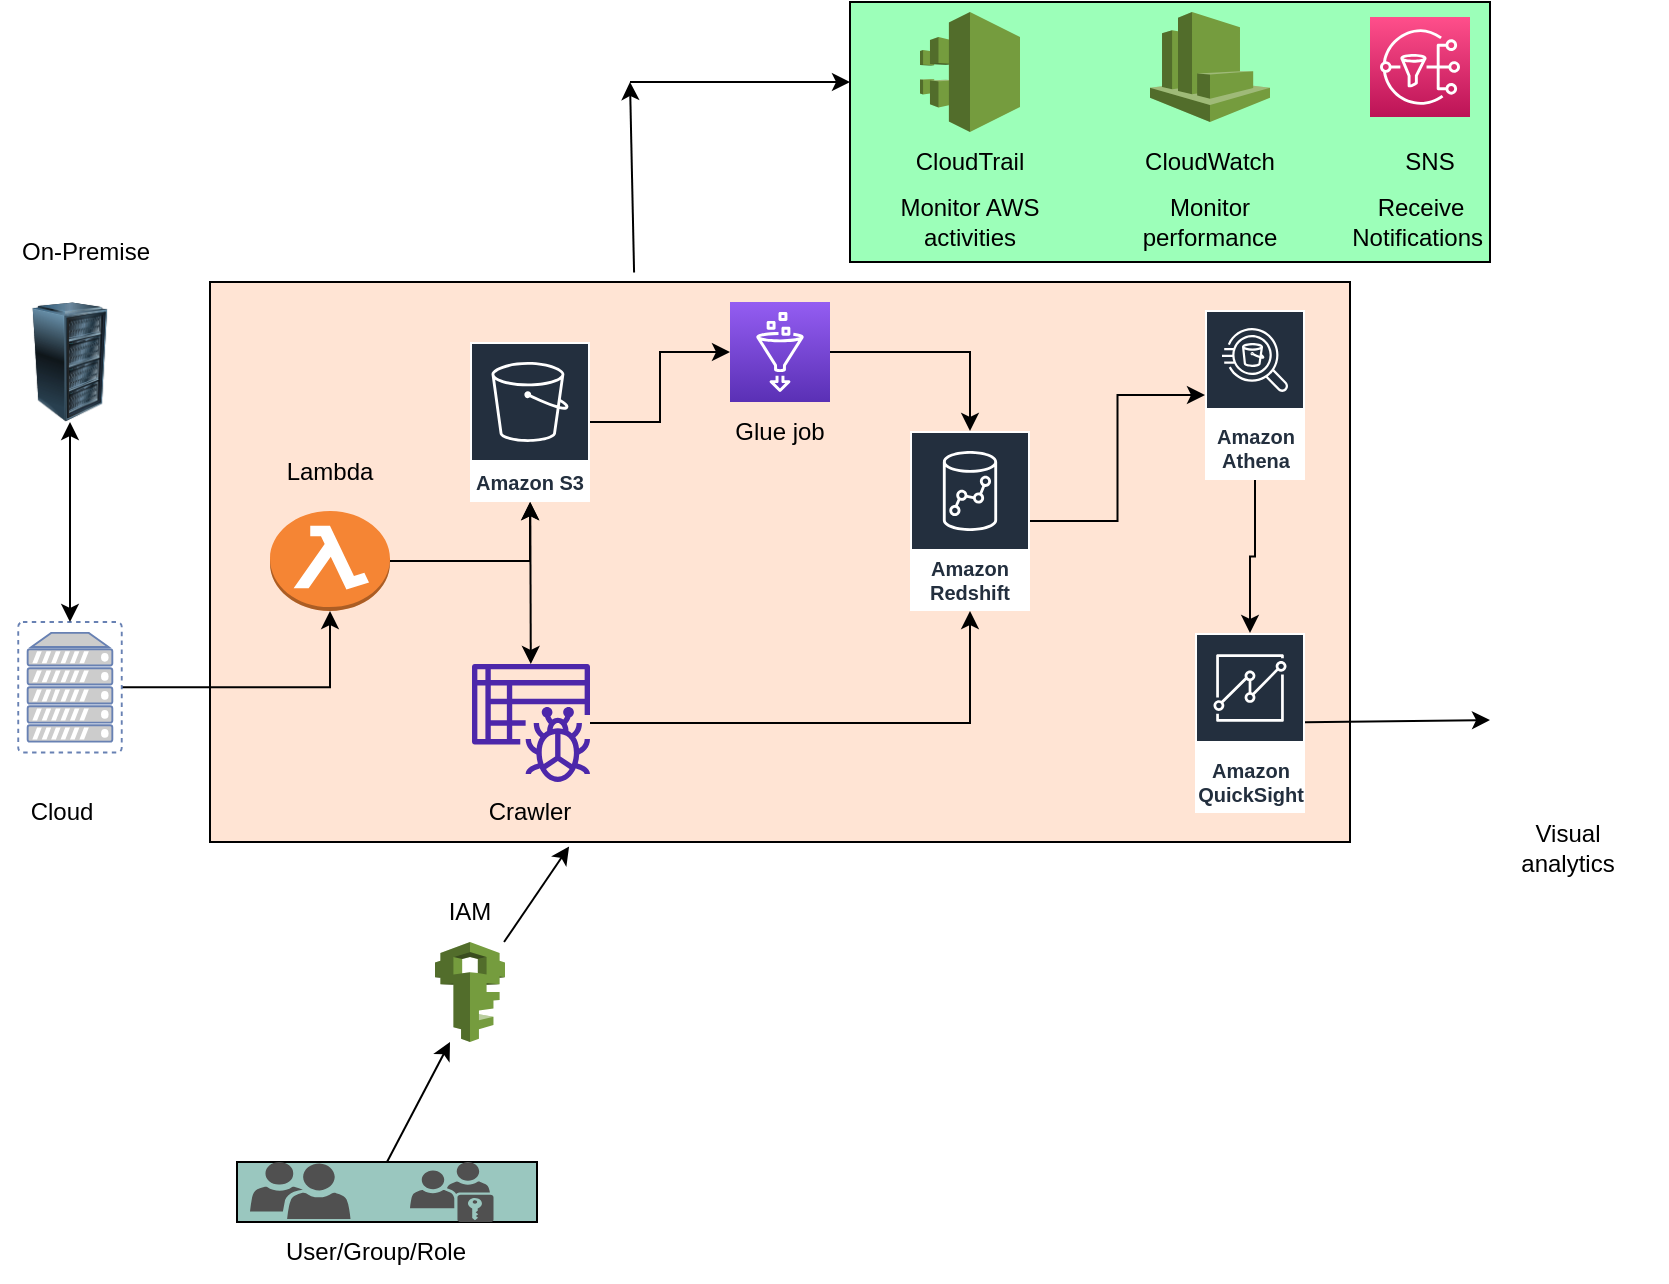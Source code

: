 <mxfile version="21.1.1" type="device">
  <diagram name="Page-1" id="--raG2QksG3-SMzAUWRV">
    <mxGraphModel dx="774" dy="575" grid="1" gridSize="10" guides="1" tooltips="1" connect="1" arrows="1" fold="1" page="1" pageScale="1" pageWidth="850" pageHeight="1100" math="0" shadow="0">
      <root>
        <mxCell id="0" />
        <mxCell id="1" parent="0" />
        <mxCell id="ol1APRUKmw6faN0r31_i-56" value="" style="rounded=0;whiteSpace=wrap;html=1;fillColor=#9CFFB9;" vertex="1" parent="1">
          <mxGeometry x="430" width="320" height="130" as="geometry" />
        </mxCell>
        <mxCell id="ol1APRUKmw6faN0r31_i-28" value="" style="rounded=0;whiteSpace=wrap;html=1;fillColor=#FFE4D4;" vertex="1" parent="1">
          <mxGeometry x="110" y="140" width="570" height="280" as="geometry" />
        </mxCell>
        <mxCell id="ol1APRUKmw6faN0r31_i-18" style="edgeStyle=orthogonalEdgeStyle;rounded=0;orthogonalLoop=1;jettySize=auto;html=1;entryX=0;entryY=0.5;entryDx=0;entryDy=0;entryPerimeter=0;" edge="1" parent="1" source="ol1APRUKmw6faN0r31_i-1" target="ol1APRUKmw6faN0r31_i-4">
          <mxGeometry relative="1" as="geometry" />
        </mxCell>
        <mxCell id="ol1APRUKmw6faN0r31_i-1" value="Amazon S3" style="sketch=0;outlineConnect=0;fontColor=#232F3E;gradientColor=none;strokeColor=#ffffff;fillColor=#232F3E;dashed=0;verticalLabelPosition=middle;verticalAlign=bottom;align=center;html=1;whiteSpace=wrap;fontSize=10;fontStyle=1;spacing=3;shape=mxgraph.aws4.productIcon;prIcon=mxgraph.aws4.s3;" vertex="1" parent="1">
          <mxGeometry x="240" y="170" width="60" height="80" as="geometry" />
        </mxCell>
        <mxCell id="ol1APRUKmw6faN0r31_i-40" style="edgeStyle=orthogonalEdgeStyle;rounded=0;orthogonalLoop=1;jettySize=auto;html=1;" edge="1" parent="1" source="ol1APRUKmw6faN0r31_i-2" target="ol1APRUKmw6faN0r31_i-1">
          <mxGeometry relative="1" as="geometry" />
        </mxCell>
        <mxCell id="ol1APRUKmw6faN0r31_i-2" value="" style="outlineConnect=0;dashed=0;verticalLabelPosition=bottom;verticalAlign=top;align=center;html=1;shape=mxgraph.aws3.lambda_function;fillColor=#F58534;gradientColor=none;" vertex="1" parent="1">
          <mxGeometry x="140" y="254.5" width="60" height="50" as="geometry" />
        </mxCell>
        <mxCell id="ol1APRUKmw6faN0r31_i-55" style="edgeStyle=orthogonalEdgeStyle;rounded=0;orthogonalLoop=1;jettySize=auto;html=1;" edge="1" parent="1" source="ol1APRUKmw6faN0r31_i-3" target="ol1APRUKmw6faN0r31_i-7">
          <mxGeometry relative="1" as="geometry" />
        </mxCell>
        <mxCell id="ol1APRUKmw6faN0r31_i-3" value="" style="sketch=0;outlineConnect=0;fontColor=#232F3E;gradientColor=none;fillColor=#4D27AA;strokeColor=none;dashed=0;verticalLabelPosition=bottom;verticalAlign=top;align=center;html=1;fontSize=12;fontStyle=0;aspect=fixed;pointerEvents=1;shape=mxgraph.aws4.glue_crawlers;" vertex="1" parent="1">
          <mxGeometry x="241" y="331" width="59" height="59" as="geometry" />
        </mxCell>
        <mxCell id="ol1APRUKmw6faN0r31_i-52" style="edgeStyle=orthogonalEdgeStyle;rounded=0;orthogonalLoop=1;jettySize=auto;html=1;" edge="1" parent="1" source="ol1APRUKmw6faN0r31_i-4" target="ol1APRUKmw6faN0r31_i-7">
          <mxGeometry relative="1" as="geometry" />
        </mxCell>
        <mxCell id="ol1APRUKmw6faN0r31_i-4" value="" style="sketch=0;points=[[0,0,0],[0.25,0,0],[0.5,0,0],[0.75,0,0],[1,0,0],[0,1,0],[0.25,1,0],[0.5,1,0],[0.75,1,0],[1,1,0],[0,0.25,0],[0,0.5,0],[0,0.75,0],[1,0.25,0],[1,0.5,0],[1,0.75,0]];outlineConnect=0;fontColor=#232F3E;gradientColor=#945DF2;gradientDirection=north;fillColor=#5A30B5;strokeColor=#ffffff;dashed=0;verticalLabelPosition=bottom;verticalAlign=top;align=center;html=1;fontSize=12;fontStyle=0;aspect=fixed;shape=mxgraph.aws4.resourceIcon;resIcon=mxgraph.aws4.glue;" vertex="1" parent="1">
          <mxGeometry x="370" y="150" width="50" height="50" as="geometry" />
        </mxCell>
        <mxCell id="ol1APRUKmw6faN0r31_i-5" value="" style="outlineConnect=0;dashed=0;verticalLabelPosition=bottom;verticalAlign=top;align=center;html=1;shape=mxgraph.aws3.cloudwatch;fillColor=#759C3E;gradientColor=none;" vertex="1" parent="1">
          <mxGeometry x="580" y="5" width="60" height="55" as="geometry" />
        </mxCell>
        <mxCell id="ol1APRUKmw6faN0r31_i-42" style="edgeStyle=orthogonalEdgeStyle;rounded=0;orthogonalLoop=1;jettySize=auto;html=1;" edge="1" parent="1" source="ol1APRUKmw6faN0r31_i-6" target="ol1APRUKmw6faN0r31_i-8">
          <mxGeometry relative="1" as="geometry" />
        </mxCell>
        <mxCell id="ol1APRUKmw6faN0r31_i-6" value="Amazon Athena" style="sketch=0;outlineConnect=0;fontColor=#232F3E;gradientColor=none;strokeColor=#ffffff;fillColor=#232F3E;dashed=0;verticalLabelPosition=middle;verticalAlign=bottom;align=center;html=1;whiteSpace=wrap;fontSize=10;fontStyle=1;spacing=3;shape=mxgraph.aws4.productIcon;prIcon=mxgraph.aws4.athena;" vertex="1" parent="1">
          <mxGeometry x="607.5" y="154" width="50" height="85" as="geometry" />
        </mxCell>
        <mxCell id="ol1APRUKmw6faN0r31_i-41" style="edgeStyle=orthogonalEdgeStyle;rounded=0;orthogonalLoop=1;jettySize=auto;html=1;" edge="1" parent="1" source="ol1APRUKmw6faN0r31_i-7" target="ol1APRUKmw6faN0r31_i-6">
          <mxGeometry relative="1" as="geometry" />
        </mxCell>
        <mxCell id="ol1APRUKmw6faN0r31_i-7" value="Amazon Redshift" style="sketch=0;outlineConnect=0;fontColor=#232F3E;gradientColor=none;strokeColor=#ffffff;fillColor=#232F3E;dashed=0;verticalLabelPosition=middle;verticalAlign=bottom;align=center;html=1;whiteSpace=wrap;fontSize=10;fontStyle=1;spacing=3;shape=mxgraph.aws4.productIcon;prIcon=mxgraph.aws4.redshift;" vertex="1" parent="1">
          <mxGeometry x="460" y="214.5" width="60" height="90" as="geometry" />
        </mxCell>
        <mxCell id="ol1APRUKmw6faN0r31_i-8" value="Amazon QuickSight" style="sketch=0;outlineConnect=0;fontColor=#232F3E;gradientColor=none;strokeColor=#ffffff;fillColor=#232F3E;dashed=0;verticalLabelPosition=middle;verticalAlign=bottom;align=center;html=1;whiteSpace=wrap;fontSize=10;fontStyle=1;spacing=3;shape=mxgraph.aws4.productIcon;prIcon=mxgraph.aws4.quicksight;" vertex="1" parent="1">
          <mxGeometry x="602.5" y="315.5" width="55" height="90" as="geometry" />
        </mxCell>
        <mxCell id="ol1APRUKmw6faN0r31_i-9" value="" style="sketch=0;points=[[0,0,0],[0.25,0,0],[0.5,0,0],[0.75,0,0],[1,0,0],[0,1,0],[0.25,1,0],[0.5,1,0],[0.75,1,0],[1,1,0],[0,0.25,0],[0,0.5,0],[0,0.75,0],[1,0.25,0],[1,0.5,0],[1,0.75,0]];outlineConnect=0;fontColor=#232F3E;gradientColor=#FF4F8B;gradientDirection=north;fillColor=#BC1356;strokeColor=#ffffff;dashed=0;verticalLabelPosition=bottom;verticalAlign=top;align=center;html=1;fontSize=12;fontStyle=0;aspect=fixed;shape=mxgraph.aws4.resourceIcon;resIcon=mxgraph.aws4.sns;" vertex="1" parent="1">
          <mxGeometry x="690" y="7.5" width="50" height="50" as="geometry" />
        </mxCell>
        <mxCell id="ol1APRUKmw6faN0r31_i-10" value="" style="outlineConnect=0;dashed=0;verticalLabelPosition=bottom;verticalAlign=top;align=center;html=1;shape=mxgraph.aws3.cloudtrail;fillColor=#759C3E;gradientColor=none;" vertex="1" parent="1">
          <mxGeometry x="465" y="5" width="50" height="60" as="geometry" />
        </mxCell>
        <mxCell id="ol1APRUKmw6faN0r31_i-11" value="" style="outlineConnect=0;dashed=0;verticalLabelPosition=bottom;verticalAlign=top;align=center;html=1;shape=mxgraph.aws3.iam;fillColor=#759C3E;gradientColor=none;" vertex="1" parent="1">
          <mxGeometry x="222.5" y="470" width="35" height="50" as="geometry" />
        </mxCell>
        <mxCell id="ol1APRUKmw6faN0r31_i-12" value="" style="image;html=1;image=img/lib/clip_art/computers/Server_Rack_128x128.png" vertex="1" parent="1">
          <mxGeometry x="10" y="150" width="60" height="60" as="geometry" />
        </mxCell>
        <mxCell id="ol1APRUKmw6faN0r31_i-15" value="" style="edgeStyle=orthogonalEdgeStyle;rounded=0;orthogonalLoop=1;jettySize=auto;html=1;" edge="1" parent="1" source="ol1APRUKmw6faN0r31_i-13" target="ol1APRUKmw6faN0r31_i-2">
          <mxGeometry relative="1" as="geometry" />
        </mxCell>
        <mxCell id="ol1APRUKmw6faN0r31_i-13" value="" style="fontColor=#0066CC;verticalAlign=top;verticalLabelPosition=bottom;labelPosition=center;align=center;html=1;outlineConnect=0;fillColor=#CCCCCC;strokeColor=#6881B3;gradientColor=none;gradientDirection=north;strokeWidth=2;shape=mxgraph.networks.virtual_server;" vertex="1" parent="1">
          <mxGeometry x="14.12" y="310" width="51.75" height="65.25" as="geometry" />
        </mxCell>
        <mxCell id="ol1APRUKmw6faN0r31_i-14" value="" style="endArrow=classic;startArrow=classic;html=1;rounded=0;exitX=0.5;exitY=1;exitDx=0;exitDy=0;entryX=0.5;entryY=0;entryDx=0;entryDy=0;entryPerimeter=0;" edge="1" parent="1" source="ol1APRUKmw6faN0r31_i-12" target="ol1APRUKmw6faN0r31_i-13">
          <mxGeometry width="50" height="50" relative="1" as="geometry">
            <mxPoint x="60" y="280" as="sourcePoint" />
            <mxPoint x="40" y="280" as="targetPoint" />
          </mxGeometry>
        </mxCell>
        <mxCell id="ol1APRUKmw6faN0r31_i-20" value="" style="endArrow=classic;startArrow=classic;html=1;rounded=0;" edge="1" parent="1" source="ol1APRUKmw6faN0r31_i-1" target="ol1APRUKmw6faN0r31_i-3">
          <mxGeometry width="50" height="50" relative="1" as="geometry">
            <mxPoint x="440" y="230" as="sourcePoint" />
            <mxPoint x="420" y="260" as="targetPoint" />
          </mxGeometry>
        </mxCell>
        <mxCell id="ol1APRUKmw6faN0r31_i-22" value="" style="rounded=0;whiteSpace=wrap;html=1;fillColor=#9AC7BF;" vertex="1" parent="1">
          <mxGeometry x="123.5" y="580" width="150" height="30" as="geometry" />
        </mxCell>
        <mxCell id="ol1APRUKmw6faN0r31_i-23" value="" style="sketch=0;pointerEvents=1;shadow=0;dashed=0;html=1;strokeColor=none;labelPosition=center;verticalLabelPosition=bottom;verticalAlign=top;align=center;fillColor=#505050;shape=mxgraph.mscae.intune.user_group" vertex="1" parent="1">
          <mxGeometry x="130" y="580" width="50.25" height="28.5" as="geometry" />
        </mxCell>
        <mxCell id="ol1APRUKmw6faN0r31_i-24" value="" style="sketch=0;pointerEvents=1;shadow=0;dashed=0;html=1;strokeColor=none;fillColor=#505050;labelPosition=center;verticalLabelPosition=bottom;verticalAlign=top;outlineConnect=0;align=center;shape=mxgraph.office.users.role_group;" vertex="1" parent="1">
          <mxGeometry x="210" y="580" width="41.75" height="30" as="geometry" />
        </mxCell>
        <mxCell id="ol1APRUKmw6faN0r31_i-27" value="" style="endArrow=classic;html=1;rounded=0;exitX=0.5;exitY=0;exitDx=0;exitDy=0;" edge="1" parent="1" source="ol1APRUKmw6faN0r31_i-22">
          <mxGeometry width="50" height="50" relative="1" as="geometry">
            <mxPoint x="470" y="420" as="sourcePoint" />
            <mxPoint x="230" y="520" as="targetPoint" />
            <Array as="points" />
          </mxGeometry>
        </mxCell>
        <mxCell id="ol1APRUKmw6faN0r31_i-32" value="" style="endArrow=classic;html=1;rounded=0;entryX=0.315;entryY=1.008;entryDx=0;entryDy=0;entryPerimeter=0;" edge="1" parent="1" source="ol1APRUKmw6faN0r31_i-11" target="ol1APRUKmw6faN0r31_i-28">
          <mxGeometry width="50" height="50" relative="1" as="geometry">
            <mxPoint x="410" y="610" as="sourcePoint" />
            <mxPoint x="410" y="550" as="targetPoint" />
          </mxGeometry>
        </mxCell>
        <mxCell id="ol1APRUKmw6faN0r31_i-36" value="On-Premise" style="text;html=1;strokeColor=none;fillColor=none;align=center;verticalAlign=middle;whiteSpace=wrap;rounded=0;" vertex="1" parent="1">
          <mxGeometry x="5.87" y="110" width="84.13" height="30" as="geometry" />
        </mxCell>
        <mxCell id="ol1APRUKmw6faN0r31_i-37" value="Cloud" style="text;html=1;strokeColor=none;fillColor=none;align=center;verticalAlign=middle;whiteSpace=wrap;rounded=0;" vertex="1" parent="1">
          <mxGeometry x="5.87" y="390" width="60" height="30" as="geometry" />
        </mxCell>
        <mxCell id="ol1APRUKmw6faN0r31_i-44" value="" style="endArrow=classic;html=1;rounded=0;exitX=0.372;exitY=-0.017;exitDx=0;exitDy=0;exitPerimeter=0;" edge="1" parent="1" source="ol1APRUKmw6faN0r31_i-28">
          <mxGeometry width="50" height="50" relative="1" as="geometry">
            <mxPoint x="410" y="130" as="sourcePoint" />
            <mxPoint x="320" y="40" as="targetPoint" />
          </mxGeometry>
        </mxCell>
        <mxCell id="ol1APRUKmw6faN0r31_i-45" value="" style="endArrow=classic;html=1;rounded=0;" edge="1" parent="1">
          <mxGeometry width="50" height="50" relative="1" as="geometry">
            <mxPoint x="320" y="40" as="sourcePoint" />
            <mxPoint x="430" y="40" as="targetPoint" />
          </mxGeometry>
        </mxCell>
        <mxCell id="ol1APRUKmw6faN0r31_i-46" value="CloudTrail" style="text;html=1;strokeColor=none;fillColor=none;align=center;verticalAlign=middle;whiteSpace=wrap;rounded=0;" vertex="1" parent="1">
          <mxGeometry x="460" y="65" width="60" height="30" as="geometry" />
        </mxCell>
        <mxCell id="ol1APRUKmw6faN0r31_i-47" value="Monitor AWS activities" style="text;html=1;strokeColor=none;fillColor=none;align=center;verticalAlign=middle;whiteSpace=wrap;rounded=0;" vertex="1" parent="1">
          <mxGeometry x="445" y="95" width="90" height="30" as="geometry" />
        </mxCell>
        <mxCell id="ol1APRUKmw6faN0r31_i-49" value="Receive Notifications&amp;nbsp;" style="text;html=1;strokeColor=none;fillColor=none;align=center;verticalAlign=middle;whiteSpace=wrap;rounded=0;" vertex="1" parent="1">
          <mxGeometry x="668.75" y="95" width="92.5" height="30" as="geometry" />
        </mxCell>
        <mxCell id="ol1APRUKmw6faN0r31_i-50" value="SNS" style="text;html=1;strokeColor=none;fillColor=none;align=center;verticalAlign=middle;whiteSpace=wrap;rounded=0;" vertex="1" parent="1">
          <mxGeometry x="690" y="65" width="60" height="30" as="geometry" />
        </mxCell>
        <mxCell id="ol1APRUKmw6faN0r31_i-57" value="CloudWatch" style="text;html=1;strokeColor=none;fillColor=none;align=center;verticalAlign=middle;whiteSpace=wrap;rounded=0;" vertex="1" parent="1">
          <mxGeometry x="580" y="65" width="60" height="30" as="geometry" />
        </mxCell>
        <mxCell id="ol1APRUKmw6faN0r31_i-58" value="Monitor performance" style="text;html=1;strokeColor=none;fillColor=none;align=center;verticalAlign=middle;whiteSpace=wrap;rounded=0;" vertex="1" parent="1">
          <mxGeometry x="580" y="95" width="60" height="30" as="geometry" />
        </mxCell>
        <mxCell id="ol1APRUKmw6faN0r31_i-59" value="" style="shape=image;html=1;verticalAlign=top;verticalLabelPosition=bottom;labelBackgroundColor=#ffffff;imageAspect=0;aspect=fixed;image=https://cdn4.iconfinder.com/data/icons/iphone-calculator-shopping-report/128/barChart.png" vertex="1" parent="1">
          <mxGeometry x="740" y="310" width="98" height="98" as="geometry" />
        </mxCell>
        <mxCell id="ol1APRUKmw6faN0r31_i-61" value="" style="endArrow=classic;html=1;rounded=0;" edge="1" parent="1" source="ol1APRUKmw6faN0r31_i-8">
          <mxGeometry width="50" height="50" relative="1" as="geometry">
            <mxPoint x="540" y="350" as="sourcePoint" />
            <mxPoint x="750" y="359" as="targetPoint" />
            <Array as="points" />
          </mxGeometry>
        </mxCell>
        <mxCell id="ol1APRUKmw6faN0r31_i-62" value="Visual analytics" style="text;html=1;strokeColor=none;fillColor=none;align=center;verticalAlign=middle;whiteSpace=wrap;rounded=0;" vertex="1" parent="1">
          <mxGeometry x="759" y="408" width="60" height="30" as="geometry" />
        </mxCell>
        <mxCell id="ol1APRUKmw6faN0r31_i-63" value="Lambda" style="text;html=1;strokeColor=none;fillColor=none;align=center;verticalAlign=middle;whiteSpace=wrap;rounded=0;" vertex="1" parent="1">
          <mxGeometry x="140" y="220" width="60" height="30" as="geometry" />
        </mxCell>
        <mxCell id="ol1APRUKmw6faN0r31_i-64" value="Crawler" style="text;html=1;strokeColor=none;fillColor=none;align=center;verticalAlign=middle;whiteSpace=wrap;rounded=0;" vertex="1" parent="1">
          <mxGeometry x="240" y="390" width="60" height="30" as="geometry" />
        </mxCell>
        <mxCell id="ol1APRUKmw6faN0r31_i-65" value="User/Group/Role" style="text;html=1;strokeColor=none;fillColor=none;align=center;verticalAlign=middle;whiteSpace=wrap;rounded=0;" vertex="1" parent="1">
          <mxGeometry x="162.5" y="610" width="60" height="30" as="geometry" />
        </mxCell>
        <mxCell id="ol1APRUKmw6faN0r31_i-66" value="IAM&lt;br&gt;" style="text;html=1;strokeColor=none;fillColor=none;align=center;verticalAlign=middle;whiteSpace=wrap;rounded=0;" vertex="1" parent="1">
          <mxGeometry x="210" y="440" width="60" height="30" as="geometry" />
        </mxCell>
        <mxCell id="ol1APRUKmw6faN0r31_i-67" value="Glue job" style="text;html=1;strokeColor=none;fillColor=none;align=center;verticalAlign=middle;whiteSpace=wrap;rounded=0;" vertex="1" parent="1">
          <mxGeometry x="365" y="200" width="60" height="30" as="geometry" />
        </mxCell>
      </root>
    </mxGraphModel>
  </diagram>
</mxfile>
